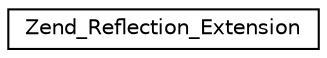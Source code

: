 digraph G
{
  edge [fontname="Helvetica",fontsize="10",labelfontname="Helvetica",labelfontsize="10"];
  node [fontname="Helvetica",fontsize="10",shape=record];
  rankdir="LR";
  Node1 [label="Zend_Reflection_Extension",height=0.2,width=0.4,color="black", fillcolor="white", style="filled",URL="$class_zend___reflection___extension.html"];
}
